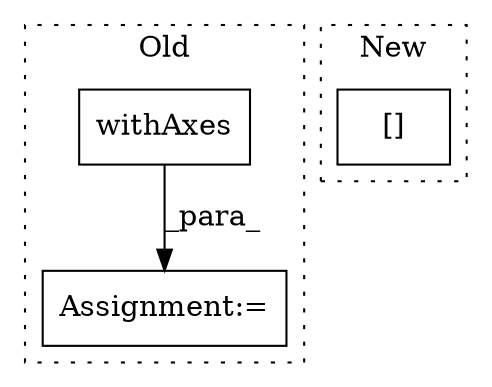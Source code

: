 digraph G {
subgraph cluster0 {
1 [label="withAxes" a="32" s="2617,2655" l="9,1" shape="box"];
3 [label="Assignment:=" a="7" s="2600" l="1" shape="box"];
label = "Old";
style="dotted";
}
subgraph cluster1 {
2 [label="[]" a="2" s="3319,3362" l="17,1" shape="box"];
label = "New";
style="dotted";
}
1 -> 3 [label="_para_"];
}